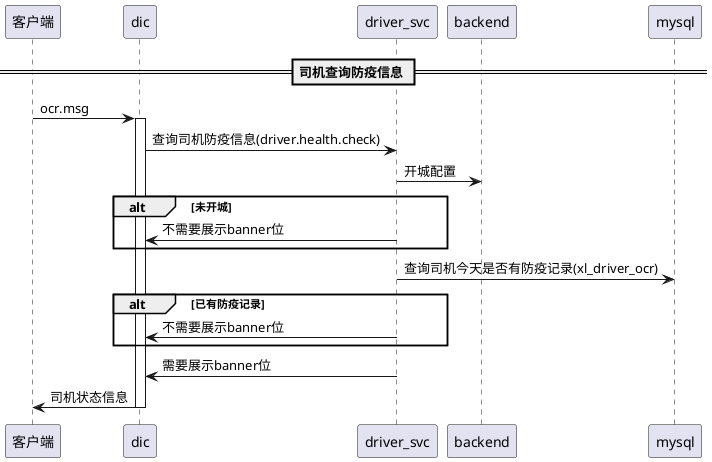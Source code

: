 @startuml
== 司机查询防疫信息 ==
客户端 -> dic: ocr.msg

activate dic

dic -> driver_svc: 查询司机防疫信息(driver.health.check)

driver_svc -> backend: 开城配置
alt 未开城
driver_svc -> dic: 不需要展示banner位
end
driver_svc -> mysql: 查询司机今天是否有防疫记录(xl_driver_ocr)
alt 已有防疫记录
driver_svc -> dic: 不需要展示banner位
end

driver_svc -> dic: 需要展示banner位

dic -> 客户端: 司机状态信息
deactivate dic

@enduml


